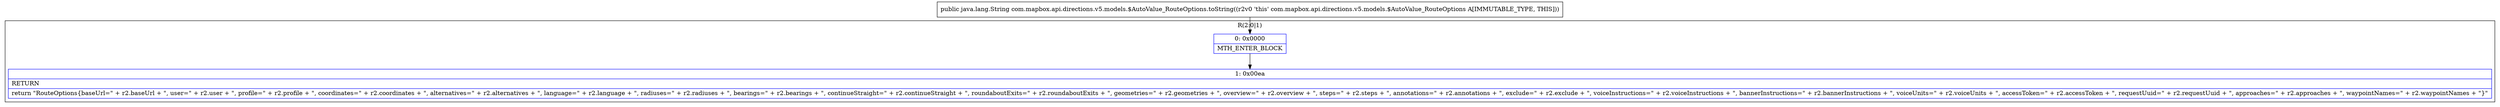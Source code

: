 digraph "CFG forcom.mapbox.api.directions.v5.models.$AutoValue_RouteOptions.toString()Ljava\/lang\/String;" {
subgraph cluster_Region_761930247 {
label = "R(2:0|1)";
node [shape=record,color=blue];
Node_0 [shape=record,label="{0\:\ 0x0000|MTH_ENTER_BLOCK\l}"];
Node_1 [shape=record,label="{1\:\ 0x00ea|RETURN\l|return \"RouteOptions\{baseUrl=\" + r2.baseUrl + \", user=\" + r2.user + \", profile=\" + r2.profile + \", coordinates=\" + r2.coordinates + \", alternatives=\" + r2.alternatives + \", language=\" + r2.language + \", radiuses=\" + r2.radiuses + \", bearings=\" + r2.bearings + \", continueStraight=\" + r2.continueStraight + \", roundaboutExits=\" + r2.roundaboutExits + \", geometries=\" + r2.geometries + \", overview=\" + r2.overview + \", steps=\" + r2.steps + \", annotations=\" + r2.annotations + \", exclude=\" + r2.exclude + \", voiceInstructions=\" + r2.voiceInstructions + \", bannerInstructions=\" + r2.bannerInstructions + \", voiceUnits=\" + r2.voiceUnits + \", accessToken=\" + r2.accessToken + \", requestUuid=\" + r2.requestUuid + \", approaches=\" + r2.approaches + \", waypointNames=\" + r2.waypointNames + \"\}\"\l}"];
}
MethodNode[shape=record,label="{public java.lang.String com.mapbox.api.directions.v5.models.$AutoValue_RouteOptions.toString((r2v0 'this' com.mapbox.api.directions.v5.models.$AutoValue_RouteOptions A[IMMUTABLE_TYPE, THIS])) }"];
MethodNode -> Node_0;
Node_0 -> Node_1;
}


